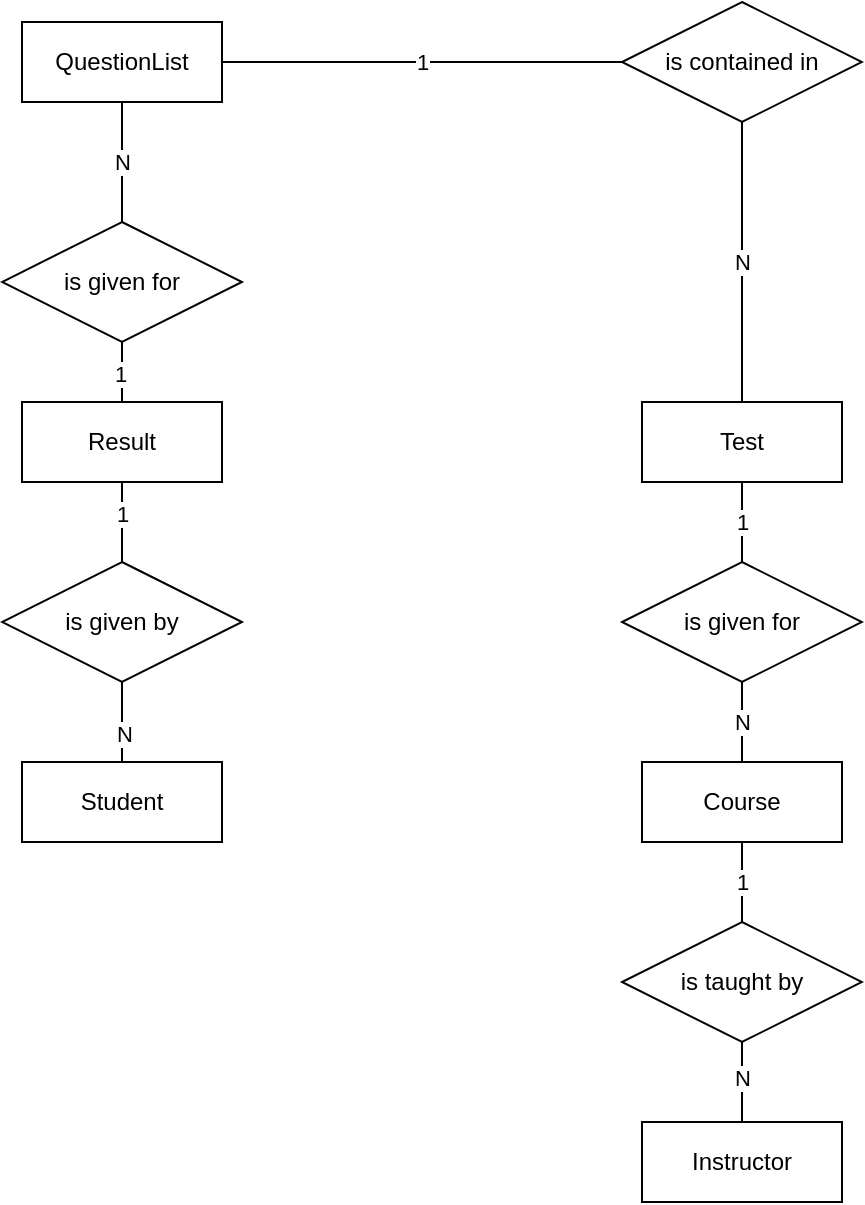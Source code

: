 <mxfile>
    <diagram id="R2lEEEUBdFMjLlhIrx00" name="Page-1">
        <mxGraphModel dx="990" dy="1139" grid="1" gridSize="10" guides="1" tooltips="1" connect="1" arrows="1" fold="1" page="1" pageScale="1" pageWidth="850" pageHeight="1100" math="0" shadow="0" extFonts="Permanent Marker^https://fonts.googleapis.com/css?family=Permanent+Marker">
            <root>
                <mxCell id="0"/>
                <mxCell id="1" parent="0"/>
                <mxCell id="bBkOvmS4W-x13fsltGCM-2" value="Result" style="whiteSpace=wrap;html=1;align=center;" parent="1" vertex="1">
                    <mxGeometry x="170" y="460" width="100" height="40" as="geometry"/>
                </mxCell>
                <mxCell id="bBkOvmS4W-x13fsltGCM-3" value="Test" style="whiteSpace=wrap;html=1;align=center;" parent="1" vertex="1">
                    <mxGeometry x="480" y="460" width="100" height="40" as="geometry"/>
                </mxCell>
                <mxCell id="bBkOvmS4W-x13fsltGCM-4" value="Student" style="whiteSpace=wrap;html=1;align=center;" parent="1" vertex="1">
                    <mxGeometry x="170" y="640" width="100" height="40" as="geometry"/>
                </mxCell>
                <mxCell id="bBkOvmS4W-x13fsltGCM-5" value="QuestionList" style="whiteSpace=wrap;html=1;align=center;" parent="1" vertex="1">
                    <mxGeometry x="170" y="270" width="100" height="40" as="geometry"/>
                </mxCell>
                <mxCell id="bBkOvmS4W-x13fsltGCM-6" value="Instructor" style="whiteSpace=wrap;html=1;align=center;" parent="1" vertex="1">
                    <mxGeometry x="480" y="820" width="100" height="40" as="geometry"/>
                </mxCell>
                <mxCell id="bBkOvmS4W-x13fsltGCM-7" value="Course" style="whiteSpace=wrap;html=1;align=center;" parent="1" vertex="1">
                    <mxGeometry x="480" y="640" width="100" height="40" as="geometry"/>
                </mxCell>
                <mxCell id="bBkOvmS4W-x13fsltGCM-9" value="" style="endArrow=none;html=1;rounded=0;" parent="1" source="bBkOvmS4W-x13fsltGCM-11" target="bBkOvmS4W-x13fsltGCM-6" edge="1">
                    <mxGeometry relative="1" as="geometry">
                        <mxPoint x="510" y="760" as="sourcePoint"/>
                        <mxPoint x="580" y="720" as="targetPoint"/>
                    </mxGeometry>
                </mxCell>
                <mxCell id="brMgfr_Oo3pMz62nauVJ-1" value="N" style="edgeLabel;html=1;align=center;verticalAlign=middle;resizable=0;points=[];" parent="bBkOvmS4W-x13fsltGCM-9" connectable="0" vertex="1">
                    <mxGeometry x="-0.12" relative="1" as="geometry">
                        <mxPoint as="offset"/>
                    </mxGeometry>
                </mxCell>
                <mxCell id="bBkOvmS4W-x13fsltGCM-11" value="is taught by" style="shape=rhombus;perimeter=rhombusPerimeter;whiteSpace=wrap;html=1;align=center;" parent="1" vertex="1">
                    <mxGeometry x="470" y="720" width="120" height="60" as="geometry"/>
                </mxCell>
                <mxCell id="bBkOvmS4W-x13fsltGCM-14" value="1" style="endArrow=none;html=1;rounded=0;" parent="1" source="bBkOvmS4W-x13fsltGCM-11" target="bBkOvmS4W-x13fsltGCM-7" edge="1">
                    <mxGeometry relative="1" as="geometry">
                        <mxPoint x="700" y="350" as="sourcePoint"/>
                        <mxPoint x="580" y="720" as="targetPoint"/>
                    </mxGeometry>
                </mxCell>
                <mxCell id="bBkOvmS4W-x13fsltGCM-28" value="is given by" style="shape=rhombus;perimeter=rhombusPerimeter;whiteSpace=wrap;html=1;align=center;" parent="1" vertex="1">
                    <mxGeometry x="160" y="540" width="120" height="60" as="geometry"/>
                </mxCell>
                <mxCell id="bBkOvmS4W-x13fsltGCM-31" value=" is given for" style="shape=rhombus;perimeter=rhombusPerimeter;whiteSpace=wrap;html=1;align=center;" parent="1" vertex="1">
                    <mxGeometry x="470" y="540" width="120" height="60" as="geometry"/>
                </mxCell>
                <mxCell id="bBkOvmS4W-x13fsltGCM-32" value="is given for" style="shape=rhombus;perimeter=rhombusPerimeter;whiteSpace=wrap;html=1;align=center;" parent="1" vertex="1">
                    <mxGeometry x="160" y="370" width="120" height="60" as="geometry"/>
                </mxCell>
                <mxCell id="bBkOvmS4W-x13fsltGCM-37" value="is contained in" style="shape=rhombus;perimeter=rhombusPerimeter;whiteSpace=wrap;html=1;align=center;" parent="1" vertex="1">
                    <mxGeometry x="470" y="260" width="120" height="60" as="geometry"/>
                </mxCell>
                <mxCell id="bBkOvmS4W-x13fsltGCM-38" value="N" style="endArrow=none;html=1;rounded=0;" parent="1" source="bBkOvmS4W-x13fsltGCM-7" target="bBkOvmS4W-x13fsltGCM-31" edge="1">
                    <mxGeometry relative="1" as="geometry">
                        <mxPoint x="440" y="720" as="sourcePoint"/>
                        <mxPoint x="600" y="720" as="targetPoint"/>
                    </mxGeometry>
                </mxCell>
                <mxCell id="bBkOvmS4W-x13fsltGCM-39" value="N" style="endArrow=none;html=1;rounded=0;" parent="1" source="bBkOvmS4W-x13fsltGCM-3" target="bBkOvmS4W-x13fsltGCM-37" edge="1">
                    <mxGeometry relative="1" as="geometry">
                        <mxPoint x="350" y="480" as="sourcePoint"/>
                        <mxPoint x="510" y="480" as="targetPoint"/>
                    </mxGeometry>
                </mxCell>
                <mxCell id="bBkOvmS4W-x13fsltGCM-40" value="1" style="endArrow=none;html=1;rounded=0;exitX=0.5;exitY=1;exitDx=0;exitDy=0;" parent="1" source="bBkOvmS4W-x13fsltGCM-3" target="bBkOvmS4W-x13fsltGCM-31" edge="1">
                    <mxGeometry relative="1" as="geometry">
                        <mxPoint x="440" y="720" as="sourcePoint"/>
                        <mxPoint x="600" y="720" as="targetPoint"/>
                    </mxGeometry>
                </mxCell>
                <mxCell id="bBkOvmS4W-x13fsltGCM-42" value="1" style="endArrow=none;html=1;rounded=0;" parent="1" source="bBkOvmS4W-x13fsltGCM-37" target="bBkOvmS4W-x13fsltGCM-5" edge="1">
                    <mxGeometry relative="1" as="geometry">
                        <mxPoint x="420" y="720" as="sourcePoint"/>
                        <mxPoint x="580" y="720" as="targetPoint"/>
                    </mxGeometry>
                </mxCell>
                <mxCell id="bBkOvmS4W-x13fsltGCM-43" value="" style="endArrow=none;html=1;rounded=0;" parent="1" source="bBkOvmS4W-x13fsltGCM-2" target="bBkOvmS4W-x13fsltGCM-32" edge="1">
                    <mxGeometry relative="1" as="geometry">
                        <mxPoint x="420" y="1000" as="sourcePoint"/>
                        <mxPoint x="580" y="1000" as="targetPoint"/>
                    </mxGeometry>
                </mxCell>
                <mxCell id="bBkOvmS4W-x13fsltGCM-49" value="1" style="edgeLabel;html=1;align=center;verticalAlign=middle;resizable=0;points=[];" parent="bBkOvmS4W-x13fsltGCM-43" vertex="1" connectable="0">
                    <mxGeometry x="-0.022" y="1" relative="1" as="geometry">
                        <mxPoint as="offset"/>
                    </mxGeometry>
                </mxCell>
                <mxCell id="bBkOvmS4W-x13fsltGCM-44" value="N" style="endArrow=none;html=1;rounded=0;" parent="1" source="bBkOvmS4W-x13fsltGCM-32" target="bBkOvmS4W-x13fsltGCM-5" edge="1">
                    <mxGeometry relative="1" as="geometry">
                        <mxPoint x="440" y="720" as="sourcePoint"/>
                        <mxPoint x="600" y="720" as="targetPoint"/>
                    </mxGeometry>
                </mxCell>
                <mxCell id="bBkOvmS4W-x13fsltGCM-45" value="" style="endArrow=none;html=1;rounded=0;exitX=0.5;exitY=1;exitDx=0;exitDy=0;" parent="1" source="bBkOvmS4W-x13fsltGCM-2" target="bBkOvmS4W-x13fsltGCM-28" edge="1">
                    <mxGeometry relative="1" as="geometry">
                        <mxPoint x="420" y="900" as="sourcePoint"/>
                        <mxPoint x="580" y="900" as="targetPoint"/>
                    </mxGeometry>
                </mxCell>
                <mxCell id="bBkOvmS4W-x13fsltGCM-48" value="1" style="edgeLabel;html=1;align=center;verticalAlign=middle;resizable=0;points=[];" parent="bBkOvmS4W-x13fsltGCM-45" vertex="1" connectable="0">
                    <mxGeometry x="-0.233" relative="1" as="geometry">
                        <mxPoint as="offset"/>
                    </mxGeometry>
                </mxCell>
                <mxCell id="bBkOvmS4W-x13fsltGCM-46" value="" style="endArrow=none;html=1;rounded=0;entryX=0.5;entryY=0;entryDx=0;entryDy=0;exitX=0.5;exitY=1;exitDx=0;exitDy=0;" parent="1" source="bBkOvmS4W-x13fsltGCM-28" target="bBkOvmS4W-x13fsltGCM-4" edge="1">
                    <mxGeometry relative="1" as="geometry">
                        <mxPoint x="200" y="790" as="sourcePoint"/>
                        <mxPoint x="360" y="790" as="targetPoint"/>
                    </mxGeometry>
                </mxCell>
                <mxCell id="bBkOvmS4W-x13fsltGCM-47" value="N" style="edgeLabel;html=1;align=center;verticalAlign=middle;resizable=0;points=[];" parent="bBkOvmS4W-x13fsltGCM-46" vertex="1" connectable="0">
                    <mxGeometry x="0.267" y="1" relative="1" as="geometry">
                        <mxPoint as="offset"/>
                    </mxGeometry>
                </mxCell>
            </root>
        </mxGraphModel>
    </diagram>
</mxfile>